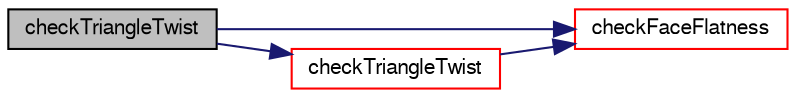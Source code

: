 digraph "checkTriangleTwist"
{
  bgcolor="transparent";
  edge [fontname="FreeSans",fontsize="10",labelfontname="FreeSans",labelfontsize="10"];
  node [fontname="FreeSans",fontsize="10",shape=record];
  rankdir="LR";
  Node10709 [label="checkTriangleTwist",height=0.2,width=0.4,color="black", fillcolor="grey75", style="filled", fontcolor="black"];
  Node10709 -> Node10710 [color="midnightblue",fontsize="10",style="solid",fontname="FreeSans"];
  Node10710 [label="checkFaceFlatness",height=0.2,width=0.4,color="red",URL="$a21562.html#acb7df07bcf27aac10bd53d646096cdec",tooltip="Area of faces v.s. sum of triangle areas. "];
  Node10709 -> Node10842 [color="midnightblue",fontsize="10",style="solid",fontname="FreeSans"];
  Node10842 [label="checkTriangleTwist",height=0.2,width=0.4,color="red",URL="$a21562.html#a1cffc7219859f1b1b9ed8a96be57f242",tooltip="Consecutive triangle (from face-centre decomposition) normals. "];
  Node10842 -> Node10710 [color="midnightblue",fontsize="10",style="solid",fontname="FreeSans"];
}
